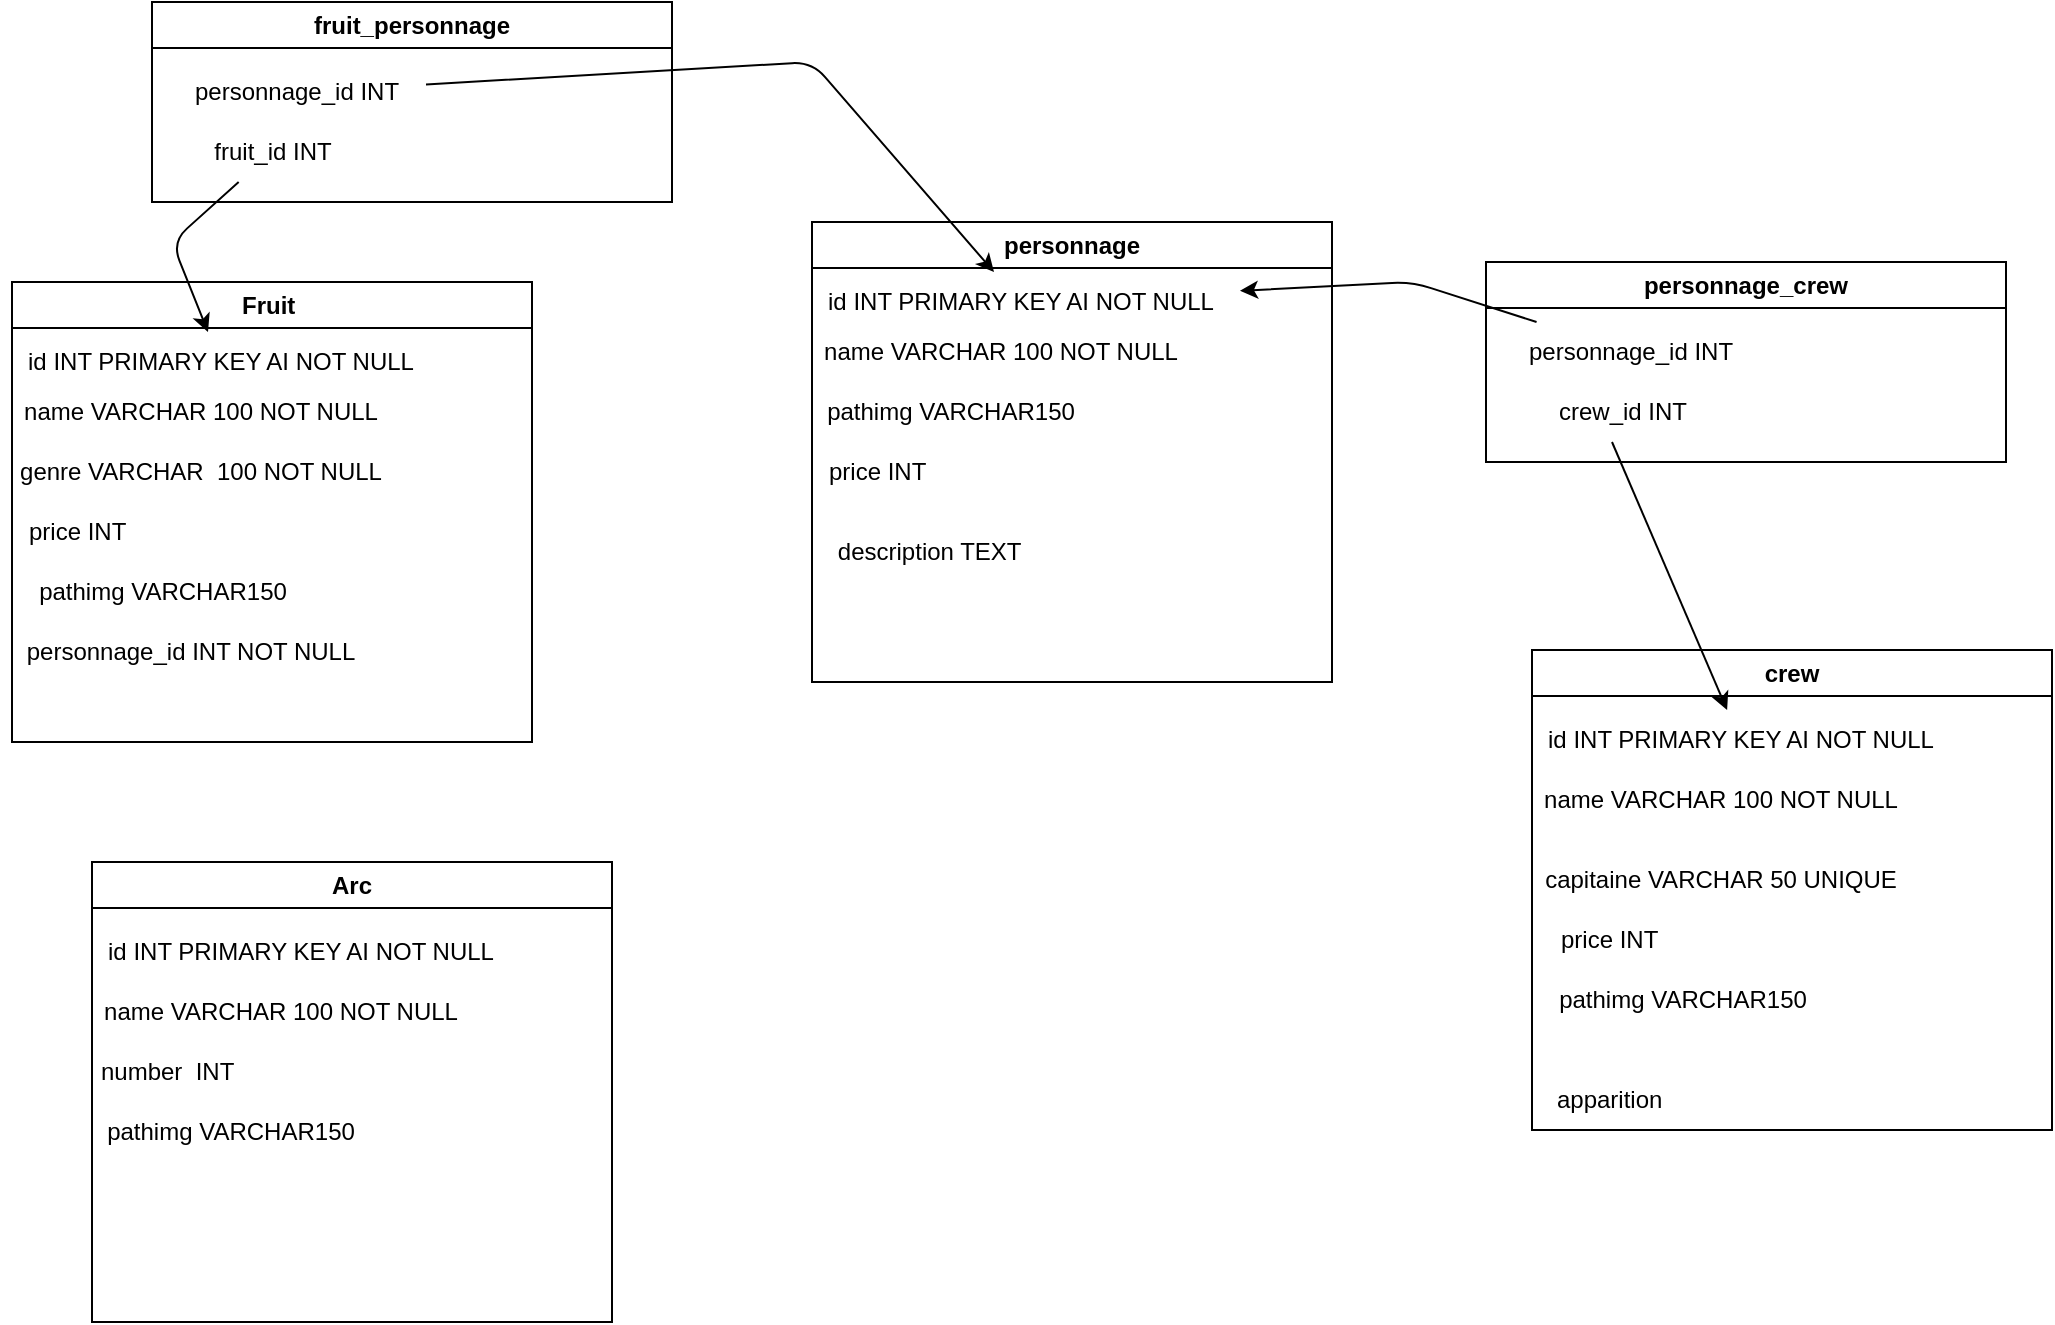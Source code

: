 <mxfile>
    <diagram id="qtsq25QqfT0_8w6VaKV8" name="Page-1">
        <mxGraphModel dx="1378" dy="957" grid="1" gridSize="10" guides="1" tooltips="1" connect="1" arrows="1" fold="1" page="1" pageScale="1" pageWidth="827" pageHeight="1169" math="0" shadow="0">
            <root>
                <mxCell id="0"/>
                <mxCell id="1" parent="0"/>
                <mxCell id="2" value="Fruit&amp;nbsp;" style="swimlane;whiteSpace=wrap;html=1;" parent="1" vertex="1">
                    <mxGeometry x="90" y="160" width="260" height="230" as="geometry"/>
                </mxCell>
                <mxCell id="3" value="id INT PRIMARY KEY AI NOT NULL" style="text;html=1;align=center;verticalAlign=middle;resizable=0;points=[];autosize=1;strokeColor=none;fillColor=none;" parent="2" vertex="1">
                    <mxGeometry x="-6" y="25" width="220" height="30" as="geometry"/>
                </mxCell>
                <mxCell id="4" value="name VARCHAR 100 NOT NULL" style="text;html=1;align=center;verticalAlign=middle;resizable=0;points=[];autosize=1;strokeColor=none;fillColor=none;" parent="2" vertex="1">
                    <mxGeometry x="-6" y="50" width="200" height="30" as="geometry"/>
                </mxCell>
                <mxCell id="5" value="genre VARCHAR&amp;nbsp; 100 NOT NULL" style="text;html=1;align=center;verticalAlign=middle;resizable=0;points=[];autosize=1;strokeColor=none;fillColor=none;" parent="2" vertex="1">
                    <mxGeometry x="-6" y="80" width="200" height="30" as="geometry"/>
                </mxCell>
                <mxCell id="6" value="price INT&amp;nbsp;" style="text;html=1;align=center;verticalAlign=middle;resizable=0;points=[];autosize=1;strokeColor=none;fillColor=none;" parent="2" vertex="1">
                    <mxGeometry x="-6" y="110" width="80" height="30" as="geometry"/>
                </mxCell>
                <mxCell id="12" value="personnage_id INT NOT NULL" style="text;html=1;align=center;verticalAlign=middle;resizable=0;points=[];autosize=1;strokeColor=none;fillColor=none;" parent="2" vertex="1">
                    <mxGeometry x="-6" y="170" width="190" height="30" as="geometry"/>
                </mxCell>
                <mxCell id="38" value="pathimg VARCHAR150" style="text;html=1;align=center;verticalAlign=middle;resizable=0;points=[];autosize=1;strokeColor=none;fillColor=none;" parent="2" vertex="1">
                    <mxGeometry y="140" width="150" height="30" as="geometry"/>
                </mxCell>
                <mxCell id="7" value="personnage" style="swimlane;whiteSpace=wrap;html=1;" parent="1" vertex="1">
                    <mxGeometry x="490" y="130" width="260" height="230" as="geometry"/>
                </mxCell>
                <mxCell id="8" value="id INT PRIMARY KEY AI NOT NULL" style="text;html=1;align=center;verticalAlign=middle;resizable=0;points=[];autosize=1;strokeColor=none;fillColor=none;" parent="7" vertex="1">
                    <mxGeometry x="-6" y="25" width="220" height="30" as="geometry"/>
                </mxCell>
                <mxCell id="9" value="name VARCHAR 100 NOT NULL" style="text;html=1;align=center;verticalAlign=middle;resizable=0;points=[];autosize=1;strokeColor=none;fillColor=none;" parent="7" vertex="1">
                    <mxGeometry x="-6" y="50" width="200" height="30" as="geometry"/>
                </mxCell>
                <mxCell id="11" value="price INT&amp;nbsp;" style="text;html=1;align=center;verticalAlign=middle;resizable=0;points=[];autosize=1;strokeColor=none;fillColor=none;" parent="7" vertex="1">
                    <mxGeometry x="-6" y="110" width="80" height="30" as="geometry"/>
                </mxCell>
                <mxCell id="37" value="pathimg VARCHAR150" style="text;html=1;align=center;verticalAlign=middle;resizable=0;points=[];autosize=1;strokeColor=none;fillColor=none;" parent="7" vertex="1">
                    <mxGeometry x="-6" y="80" width="150" height="30" as="geometry"/>
                </mxCell>
                <mxCell id="60" value="description TEXT&amp;nbsp;" style="text;html=1;align=center;verticalAlign=middle;resizable=0;points=[];autosize=1;strokeColor=none;fillColor=none;" vertex="1" parent="7">
                    <mxGeometry y="150" width="120" height="30" as="geometry"/>
                </mxCell>
                <mxCell id="20" value="Arc" style="swimlane;whiteSpace=wrap;html=1;startSize=23;" parent="1" vertex="1">
                    <mxGeometry x="130" y="450" width="260" height="230" as="geometry"/>
                </mxCell>
                <mxCell id="21" value="id INT PRIMARY KEY AI NOT NULL" style="text;html=1;align=center;verticalAlign=middle;resizable=0;points=[];autosize=1;strokeColor=none;fillColor=none;" parent="20" vertex="1">
                    <mxGeometry x="-6" y="30" width="220" height="30" as="geometry"/>
                </mxCell>
                <mxCell id="22" value="name VARCHAR 100 NOT NULL" style="text;html=1;align=center;verticalAlign=middle;resizable=0;points=[];autosize=1;strokeColor=none;fillColor=none;" parent="20" vertex="1">
                    <mxGeometry x="-6" y="60" width="200" height="30" as="geometry"/>
                </mxCell>
                <mxCell id="27" value="number&amp;nbsp; INT&amp;nbsp;" style="text;html=1;align=center;verticalAlign=middle;resizable=0;points=[];autosize=1;strokeColor=none;fillColor=none;" parent="20" vertex="1">
                    <mxGeometry x="-6" y="90" width="90" height="30" as="geometry"/>
                </mxCell>
                <mxCell id="41" value="pathimg VARCHAR150" style="text;html=1;align=center;verticalAlign=middle;resizable=0;points=[];autosize=1;strokeColor=none;fillColor=none;" parent="20" vertex="1">
                    <mxGeometry x="-6" y="120" width="150" height="30" as="geometry"/>
                </mxCell>
                <mxCell id="28" value="crew" style="swimlane;whiteSpace=wrap;html=1;startSize=23;" parent="1" vertex="1">
                    <mxGeometry x="850" y="344" width="260" height="240" as="geometry"/>
                </mxCell>
                <mxCell id="29" value="id INT PRIMARY KEY AI NOT NULL" style="text;html=1;align=center;verticalAlign=middle;resizable=0;points=[];autosize=1;strokeColor=none;fillColor=none;" parent="28" vertex="1">
                    <mxGeometry x="-6" y="30" width="220" height="30" as="geometry"/>
                </mxCell>
                <mxCell id="30" value="name VARCHAR 100 NOT NULL" style="text;html=1;align=center;verticalAlign=middle;resizable=0;points=[];autosize=1;strokeColor=none;fillColor=none;" parent="28" vertex="1">
                    <mxGeometry x="-6" y="60" width="200" height="30" as="geometry"/>
                </mxCell>
                <mxCell id="31" value="price INT&amp;nbsp;" style="text;html=1;align=center;verticalAlign=middle;resizable=0;points=[];autosize=1;strokeColor=none;fillColor=none;" parent="28" vertex="1">
                    <mxGeometry y="130" width="80" height="30" as="geometry"/>
                </mxCell>
                <mxCell id="32" value="capitaine VARCHAR 50 UNIQUE" style="text;html=1;align=center;verticalAlign=middle;resizable=0;points=[];autosize=1;strokeColor=none;fillColor=none;" parent="28" vertex="1">
                    <mxGeometry x="-6" y="100" width="200" height="30" as="geometry"/>
                </mxCell>
                <mxCell id="39" value="pathimg VARCHAR150" style="text;html=1;align=center;verticalAlign=middle;resizable=0;points=[];autosize=1;strokeColor=none;fillColor=none;" parent="28" vertex="1">
                    <mxGeometry y="160" width="150" height="30" as="geometry"/>
                </mxCell>
                <mxCell id="42" value="apparition&amp;nbsp;" style="text;html=1;align=center;verticalAlign=middle;resizable=0;points=[];autosize=1;strokeColor=none;fillColor=none;" parent="28" vertex="1">
                    <mxGeometry y="210" width="80" height="30" as="geometry"/>
                </mxCell>
                <mxCell id="43" value="personnage_crew" style="swimlane;whiteSpace=wrap;html=1;startSize=23;" parent="1" vertex="1">
                    <mxGeometry x="827" y="150" width="260" height="100" as="geometry"/>
                </mxCell>
                <mxCell id="52" value="crew_id INT" style="text;html=1;align=center;verticalAlign=middle;resizable=0;points=[];autosize=1;strokeColor=none;fillColor=none;" parent="43" vertex="1">
                    <mxGeometry x="23" y="60" width="90" height="30" as="geometry"/>
                </mxCell>
                <mxCell id="51" value="personnage_id INT" style="text;html=1;align=center;verticalAlign=middle;resizable=0;points=[];autosize=1;strokeColor=none;fillColor=none;" parent="43" vertex="1">
                    <mxGeometry x="7" y="30" width="130" height="30" as="geometry"/>
                </mxCell>
                <mxCell id="53" style="edgeStyle=none;html=1;" parent="1" source="52" target="29" edge="1">
                    <mxGeometry relative="1" as="geometry">
                        <Array as="points">
                            <mxPoint x="890" y="240"/>
                        </Array>
                    </mxGeometry>
                </mxCell>
                <mxCell id="54" style="edgeStyle=none;html=1;" parent="1" source="51" target="8" edge="1">
                    <mxGeometry relative="1" as="geometry">
                        <Array as="points">
                            <mxPoint x="790" y="160"/>
                        </Array>
                    </mxGeometry>
                </mxCell>
                <mxCell id="55" value="fruit_personnage" style="swimlane;whiteSpace=wrap;html=1;startSize=23;" parent="1" vertex="1">
                    <mxGeometry x="160" y="20" width="260" height="100" as="geometry"/>
                </mxCell>
                <mxCell id="56" value="fruit_id INT" style="text;html=1;align=center;verticalAlign=middle;resizable=0;points=[];autosize=1;strokeColor=none;fillColor=none;" parent="55" vertex="1">
                    <mxGeometry x="20" y="60" width="80" height="30" as="geometry"/>
                </mxCell>
                <mxCell id="57" value="personnage_id INT" style="text;html=1;align=center;verticalAlign=middle;resizable=0;points=[];autosize=1;strokeColor=none;fillColor=none;" parent="55" vertex="1">
                    <mxGeometry x="7" y="30" width="130" height="30" as="geometry"/>
                </mxCell>
                <mxCell id="58" style="edgeStyle=none;html=1;" parent="1" source="56" target="3" edge="1">
                    <mxGeometry relative="1" as="geometry">
                        <Array as="points">
                            <mxPoint x="170" y="140"/>
                        </Array>
                    </mxGeometry>
                </mxCell>
                <mxCell id="59" style="edgeStyle=none;html=1;" parent="1" source="57" target="8" edge="1">
                    <mxGeometry relative="1" as="geometry">
                        <Array as="points">
                            <mxPoint x="490" y="50"/>
                        </Array>
                    </mxGeometry>
                </mxCell>
            </root>
        </mxGraphModel>
    </diagram>
</mxfile>